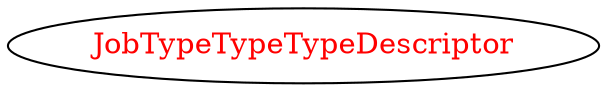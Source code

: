 digraph dependencyGraph {
 concentrate=true;
 ranksep="2.0";
 rankdir="LR"; 
 splines="ortho";
"JobTypeTypeTypeDescriptor" [fontcolor="red"];
}